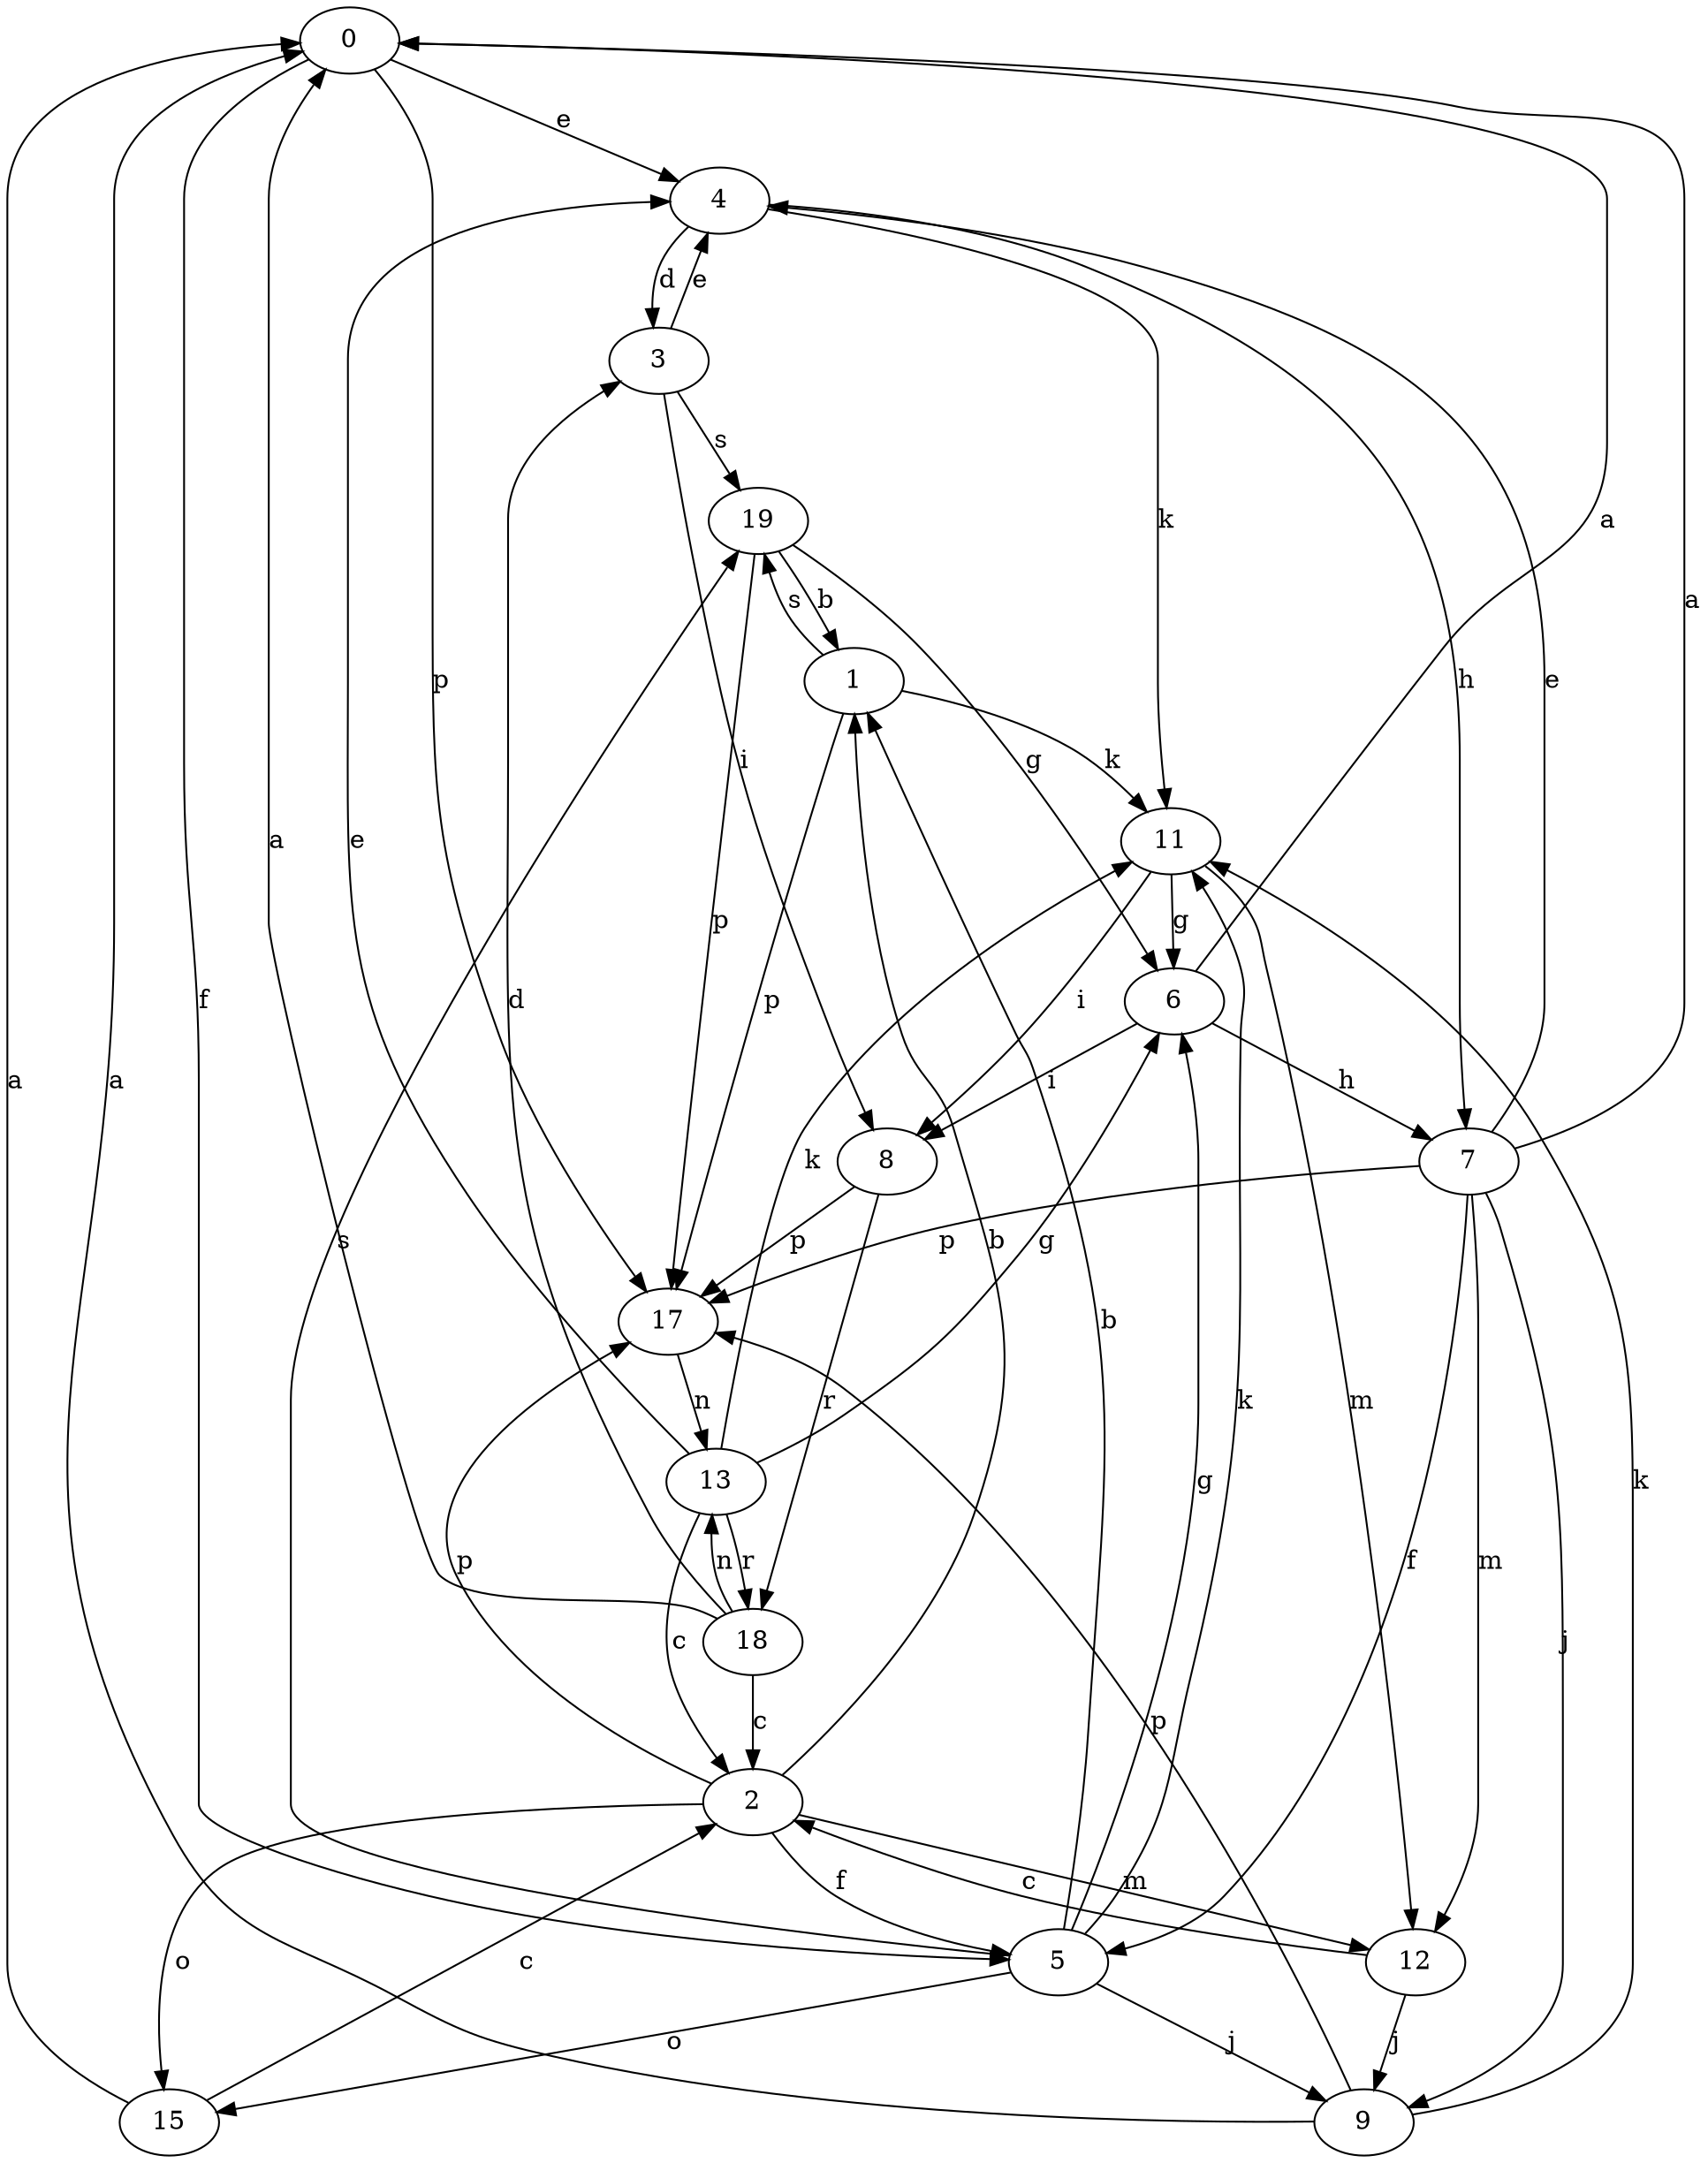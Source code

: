 strict digraph  {
0;
1;
2;
3;
4;
5;
6;
7;
8;
9;
11;
12;
13;
15;
17;
18;
19;
0 -> 4  [label=e];
0 -> 5  [label=f];
0 -> 17  [label=p];
1 -> 11  [label=k];
1 -> 17  [label=p];
1 -> 19  [label=s];
2 -> 1  [label=b];
2 -> 5  [label=f];
2 -> 12  [label=m];
2 -> 15  [label=o];
2 -> 17  [label=p];
3 -> 4  [label=e];
3 -> 8  [label=i];
3 -> 19  [label=s];
4 -> 3  [label=d];
4 -> 7  [label=h];
4 -> 11  [label=k];
5 -> 1  [label=b];
5 -> 6  [label=g];
5 -> 9  [label=j];
5 -> 11  [label=k];
5 -> 15  [label=o];
5 -> 19  [label=s];
6 -> 0  [label=a];
6 -> 7  [label=h];
6 -> 8  [label=i];
7 -> 0  [label=a];
7 -> 4  [label=e];
7 -> 5  [label=f];
7 -> 9  [label=j];
7 -> 12  [label=m];
7 -> 17  [label=p];
8 -> 17  [label=p];
8 -> 18  [label=r];
9 -> 0  [label=a];
9 -> 11  [label=k];
9 -> 17  [label=p];
11 -> 6  [label=g];
11 -> 8  [label=i];
11 -> 12  [label=m];
12 -> 2  [label=c];
12 -> 9  [label=j];
13 -> 2  [label=c];
13 -> 4  [label=e];
13 -> 6  [label=g];
13 -> 11  [label=k];
13 -> 18  [label=r];
15 -> 0  [label=a];
15 -> 2  [label=c];
17 -> 13  [label=n];
18 -> 0  [label=a];
18 -> 2  [label=c];
18 -> 3  [label=d];
18 -> 13  [label=n];
19 -> 1  [label=b];
19 -> 6  [label=g];
19 -> 17  [label=p];
}
